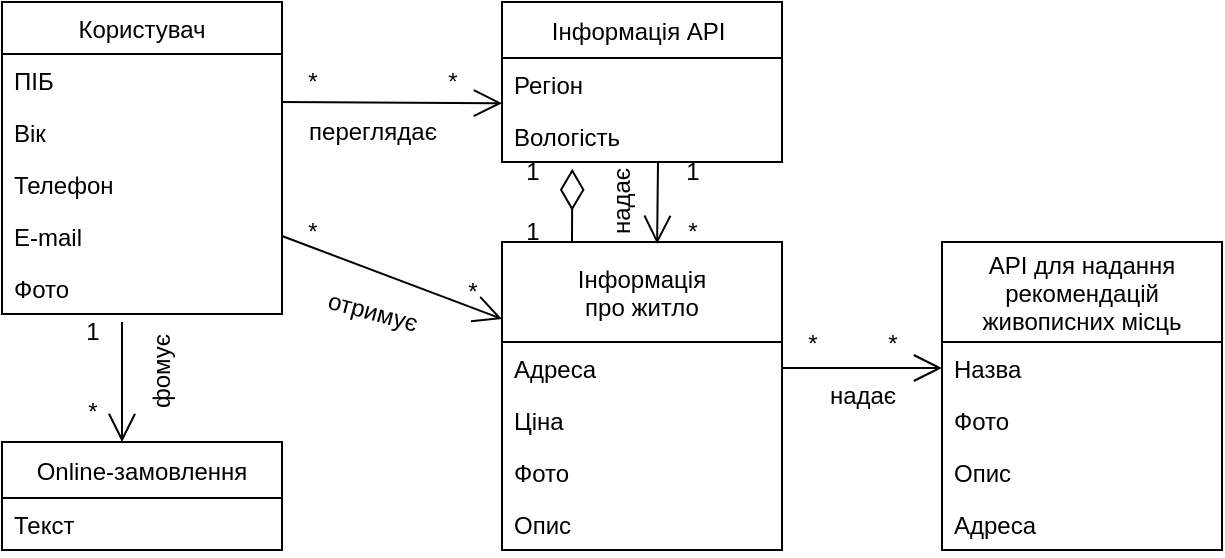 <mxfile version="20.3.6" type="github">
  <diagram id="mCyr1kptdM3YggUfpTlr" name="Page-1">
    <mxGraphModel dx="1038" dy="1647" grid="1" gridSize="10" guides="1" tooltips="1" connect="1" arrows="1" fold="1" page="1" pageScale="1" pageWidth="850" pageHeight="1100" math="0" shadow="0">
      <root>
        <mxCell id="0" />
        <mxCell id="1" parent="0" />
        <mxCell id="RMtQjLJvcsIaxz_irh20-22" value="" style="endArrow=none;html=1;endSize=12;startArrow=diamondThin;startSize=18;startFill=0;entryX=0.25;entryY=0;entryDx=0;entryDy=0;exitX=0.251;exitY=1.131;exitDx=0;exitDy=0;exitPerimeter=0;" parent="1" target="jVCcC9wVuBLIgn5sHMaD-44" edge="1" source="jVCcC9wVuBLIgn5sHMaD-41">
          <mxGeometry relative="1" as="geometry">
            <mxPoint x="285" y="-570" as="sourcePoint" />
            <mxPoint x="710" y="-560" as="targetPoint" />
            <Array as="points" />
          </mxGeometry>
        </mxCell>
        <mxCell id="jVCcC9wVuBLIgn5sHMaD-22" value="Користувач" style="swimlane;fontStyle=0;childLayout=stackLayout;horizontal=1;startSize=26;fillColor=none;horizontalStack=0;resizeParent=1;resizeParentMax=0;resizeLast=0;collapsible=1;marginBottom=0;" parent="1" vertex="1">
          <mxGeometry x="60.0" y="-650" width="140" height="156" as="geometry">
            <mxRectangle x="280" y="-970" width="60" height="30" as="alternateBounds" />
          </mxGeometry>
        </mxCell>
        <mxCell id="jVCcC9wVuBLIgn5sHMaD-23" value="ПІБ" style="text;strokeColor=none;fillColor=none;align=left;verticalAlign=top;spacingLeft=4;spacingRight=4;overflow=hidden;rotatable=0;points=[[0,0.5],[1,0.5]];portConstraint=eastwest;" parent="jVCcC9wVuBLIgn5sHMaD-22" vertex="1">
          <mxGeometry y="26" width="140" height="26" as="geometry" />
        </mxCell>
        <mxCell id="jVCcC9wVuBLIgn5sHMaD-24" value="Вік" style="text;strokeColor=none;fillColor=none;align=left;verticalAlign=top;spacingLeft=4;spacingRight=4;overflow=hidden;rotatable=0;points=[[0,0.5],[1,0.5]];portConstraint=eastwest;" parent="jVCcC9wVuBLIgn5sHMaD-22" vertex="1">
          <mxGeometry y="52" width="140" height="26" as="geometry" />
        </mxCell>
        <mxCell id="jVCcC9wVuBLIgn5sHMaD-25" value="Телефон" style="text;strokeColor=none;fillColor=none;align=left;verticalAlign=top;spacingLeft=4;spacingRight=4;overflow=hidden;rotatable=0;points=[[0,0.5],[1,0.5]];portConstraint=eastwest;" parent="jVCcC9wVuBLIgn5sHMaD-22" vertex="1">
          <mxGeometry y="78" width="140" height="26" as="geometry" />
        </mxCell>
        <mxCell id="jVCcC9wVuBLIgn5sHMaD-31" value="E-mail" style="text;strokeColor=none;fillColor=none;align=left;verticalAlign=top;spacingLeft=4;spacingRight=4;overflow=hidden;rotatable=0;points=[[0,0.5],[1,0.5]];portConstraint=eastwest;" parent="jVCcC9wVuBLIgn5sHMaD-22" vertex="1">
          <mxGeometry y="104" width="140" height="26" as="geometry" />
        </mxCell>
        <mxCell id="jVCcC9wVuBLIgn5sHMaD-32" value="Фото" style="text;strokeColor=none;fillColor=none;align=left;verticalAlign=top;spacingLeft=4;spacingRight=4;overflow=hidden;rotatable=0;points=[[0,0.5],[1,0.5]];portConstraint=eastwest;" parent="jVCcC9wVuBLIgn5sHMaD-22" vertex="1">
          <mxGeometry y="130" width="140" height="26" as="geometry" />
        </mxCell>
        <mxCell id="jVCcC9wVuBLIgn5sHMaD-33" value="API для надання &#xa;рекомендацій &#xa;живописних місць" style="swimlane;fontStyle=0;childLayout=stackLayout;horizontal=1;startSize=50;fillColor=none;horizontalStack=0;resizeParent=1;resizeParentMax=0;resizeLast=0;collapsible=1;marginBottom=0;" parent="1" vertex="1">
          <mxGeometry x="530" y="-530" width="140" height="154" as="geometry">
            <mxRectangle x="280" y="-970" width="60" height="30" as="alternateBounds" />
          </mxGeometry>
        </mxCell>
        <mxCell id="jVCcC9wVuBLIgn5sHMaD-34" value="Назва" style="text;strokeColor=none;fillColor=none;align=left;verticalAlign=top;spacingLeft=4;spacingRight=4;overflow=hidden;rotatable=0;points=[[0,0.5],[1,0.5]];portConstraint=eastwest;" parent="jVCcC9wVuBLIgn5sHMaD-33" vertex="1">
          <mxGeometry y="50" width="140" height="26" as="geometry" />
        </mxCell>
        <mxCell id="jVCcC9wVuBLIgn5sHMaD-35" value="Фото" style="text;strokeColor=none;fillColor=none;align=left;verticalAlign=top;spacingLeft=4;spacingRight=4;overflow=hidden;rotatable=0;points=[[0,0.5],[1,0.5]];portConstraint=eastwest;" parent="jVCcC9wVuBLIgn5sHMaD-33" vertex="1">
          <mxGeometry y="76" width="140" height="26" as="geometry" />
        </mxCell>
        <mxCell id="jVCcC9wVuBLIgn5sHMaD-36" value="Опис" style="text;strokeColor=none;fillColor=none;align=left;verticalAlign=top;spacingLeft=4;spacingRight=4;overflow=hidden;rotatable=0;points=[[0,0.5],[1,0.5]];portConstraint=eastwest;" parent="jVCcC9wVuBLIgn5sHMaD-33" vertex="1">
          <mxGeometry y="102" width="140" height="26" as="geometry" />
        </mxCell>
        <mxCell id="jVCcC9wVuBLIgn5sHMaD-37" value="Адреса" style="text;strokeColor=none;fillColor=none;align=left;verticalAlign=top;spacingLeft=4;spacingRight=4;overflow=hidden;rotatable=0;points=[[0,0.5],[1,0.5]];portConstraint=eastwest;" parent="jVCcC9wVuBLIgn5sHMaD-33" vertex="1">
          <mxGeometry y="128" width="140" height="26" as="geometry" />
        </mxCell>
        <mxCell id="jVCcC9wVuBLIgn5sHMaD-39" value="Інформація API " style="swimlane;fontStyle=0;childLayout=stackLayout;horizontal=1;startSize=28;fillColor=none;horizontalStack=0;resizeParent=1;resizeParentMax=0;resizeLast=0;collapsible=1;marginBottom=0;" parent="1" vertex="1">
          <mxGeometry x="310" y="-650" width="140" height="80" as="geometry">
            <mxRectangle x="280" y="-970" width="60" height="30" as="alternateBounds" />
          </mxGeometry>
        </mxCell>
        <mxCell id="jVCcC9wVuBLIgn5sHMaD-40" value="Регіон" style="text;strokeColor=none;fillColor=none;align=left;verticalAlign=top;spacingLeft=4;spacingRight=4;overflow=hidden;rotatable=0;points=[[0,0.5],[1,0.5]];portConstraint=eastwest;" parent="jVCcC9wVuBLIgn5sHMaD-39" vertex="1">
          <mxGeometry y="28" width="140" height="26" as="geometry" />
        </mxCell>
        <mxCell id="jVCcC9wVuBLIgn5sHMaD-41" value="Вологість" style="text;strokeColor=none;fillColor=none;align=left;verticalAlign=top;spacingLeft=4;spacingRight=4;overflow=hidden;rotatable=0;points=[[0,0.5],[1,0.5]];portConstraint=eastwest;" parent="jVCcC9wVuBLIgn5sHMaD-39" vertex="1">
          <mxGeometry y="54" width="140" height="26" as="geometry" />
        </mxCell>
        <mxCell id="jVCcC9wVuBLIgn5sHMaD-44" value="Інформація &#xa;про житло" style="swimlane;fontStyle=0;childLayout=stackLayout;horizontal=1;startSize=50;fillColor=none;horizontalStack=0;resizeParent=1;resizeParentMax=0;resizeLast=0;collapsible=1;marginBottom=0;" parent="1" vertex="1">
          <mxGeometry x="310" y="-530" width="140" height="154" as="geometry">
            <mxRectangle x="280" y="-970" width="60" height="30" as="alternateBounds" />
          </mxGeometry>
        </mxCell>
        <mxCell id="jVCcC9wVuBLIgn5sHMaD-45" value="Адреса" style="text;strokeColor=none;fillColor=none;align=left;verticalAlign=top;spacingLeft=4;spacingRight=4;overflow=hidden;rotatable=0;points=[[0,0.5],[1,0.5]];portConstraint=eastwest;" parent="jVCcC9wVuBLIgn5sHMaD-44" vertex="1">
          <mxGeometry y="50" width="140" height="26" as="geometry" />
        </mxCell>
        <mxCell id="jVCcC9wVuBLIgn5sHMaD-46" value="Ціна" style="text;strokeColor=none;fillColor=none;align=left;verticalAlign=top;spacingLeft=4;spacingRight=4;overflow=hidden;rotatable=0;points=[[0,0.5],[1,0.5]];portConstraint=eastwest;" parent="jVCcC9wVuBLIgn5sHMaD-44" vertex="1">
          <mxGeometry y="76" width="140" height="26" as="geometry" />
        </mxCell>
        <mxCell id="jVCcC9wVuBLIgn5sHMaD-47" value="Фото" style="text;strokeColor=none;fillColor=none;align=left;verticalAlign=top;spacingLeft=4;spacingRight=4;overflow=hidden;rotatable=0;points=[[0,0.5],[1,0.5]];portConstraint=eastwest;" parent="jVCcC9wVuBLIgn5sHMaD-44" vertex="1">
          <mxGeometry y="102" width="140" height="26" as="geometry" />
        </mxCell>
        <mxCell id="jVCcC9wVuBLIgn5sHMaD-48" value="Опис" style="text;strokeColor=none;fillColor=none;align=left;verticalAlign=top;spacingLeft=4;spacingRight=4;overflow=hidden;rotatable=0;points=[[0,0.5],[1,0.5]];portConstraint=eastwest;" parent="jVCcC9wVuBLIgn5sHMaD-44" vertex="1">
          <mxGeometry y="128" width="140" height="26" as="geometry" />
        </mxCell>
        <mxCell id="jVCcC9wVuBLIgn5sHMaD-49" value="Online-замовлення" style="swimlane;fontStyle=0;childLayout=stackLayout;horizontal=1;startSize=28;fillColor=none;horizontalStack=0;resizeParent=1;resizeParentMax=0;resizeLast=0;collapsible=1;marginBottom=0;" parent="1" vertex="1">
          <mxGeometry x="60" y="-430" width="140" height="54" as="geometry">
            <mxRectangle x="280" y="-970" width="60" height="30" as="alternateBounds" />
          </mxGeometry>
        </mxCell>
        <mxCell id="jVCcC9wVuBLIgn5sHMaD-50" value="Текст" style="text;strokeColor=none;fillColor=none;align=left;verticalAlign=top;spacingLeft=4;spacingRight=4;overflow=hidden;rotatable=0;points=[[0,0.5],[1,0.5]];portConstraint=eastwest;" parent="jVCcC9wVuBLIgn5sHMaD-49" vertex="1">
          <mxGeometry y="28" width="140" height="26" as="geometry" />
        </mxCell>
        <mxCell id="jVCcC9wVuBLIgn5sHMaD-53" value="1" style="text;html=1;align=center;verticalAlign=middle;resizable=0;points=[];autosize=1;strokeColor=none;fillColor=none;" parent="1" vertex="1">
          <mxGeometry x="310" y="-550" width="30" height="30" as="geometry" />
        </mxCell>
        <mxCell id="jVCcC9wVuBLIgn5sHMaD-54" value="1" style="text;html=1;align=center;verticalAlign=middle;resizable=0;points=[];autosize=1;strokeColor=none;fillColor=none;" parent="1" vertex="1">
          <mxGeometry x="310" y="-580" width="30" height="30" as="geometry" />
        </mxCell>
        <mxCell id="jVCcC9wVuBLIgn5sHMaD-55" value="" style="endArrow=none;html=1;startSize=12;startArrow=open;startFill=0;exitX=0.554;exitY=0.006;exitDx=0;exitDy=0;exitPerimeter=0;" parent="1" source="jVCcC9wVuBLIgn5sHMaD-44" edge="1">
          <mxGeometry relative="1" as="geometry">
            <mxPoint x="390" y="-423" as="sourcePoint" />
            <mxPoint x="388" y="-570" as="targetPoint" />
            <Array as="points" />
          </mxGeometry>
        </mxCell>
        <mxCell id="jVCcC9wVuBLIgn5sHMaD-59" value="*" style="text;html=1;align=center;verticalAlign=middle;resizable=0;points=[];autosize=1;strokeColor=none;fillColor=none;" parent="1" vertex="1">
          <mxGeometry x="390" y="-550" width="30" height="30" as="geometry" />
        </mxCell>
        <mxCell id="jVCcC9wVuBLIgn5sHMaD-60" value="1" style="text;html=1;align=center;verticalAlign=middle;resizable=0;points=[];autosize=1;strokeColor=none;fillColor=none;" parent="1" vertex="1">
          <mxGeometry x="390" y="-580" width="30" height="30" as="geometry" />
        </mxCell>
        <mxCell id="jVCcC9wVuBLIgn5sHMaD-62" value="" style="endArrow=none;html=1;startSize=12;startArrow=open;startFill=0;entryX=1;entryY=0.5;entryDx=0;entryDy=0;exitX=0;exitY=0.5;exitDx=0;exitDy=0;" parent="1" source="jVCcC9wVuBLIgn5sHMaD-34" target="jVCcC9wVuBLIgn5sHMaD-45" edge="1">
          <mxGeometry relative="1" as="geometry">
            <mxPoint x="490" y="-610" as="sourcePoint" />
            <mxPoint x="500" y="-560" as="targetPoint" />
            <Array as="points" />
          </mxGeometry>
        </mxCell>
        <mxCell id="jVCcC9wVuBLIgn5sHMaD-63" value="*" style="text;html=1;align=center;verticalAlign=middle;resizable=0;points=[];autosize=1;strokeColor=none;fillColor=none;" parent="1" vertex="1">
          <mxGeometry x="450" y="-494" width="30" height="30" as="geometry" />
        </mxCell>
        <mxCell id="jVCcC9wVuBLIgn5sHMaD-64" value="*" style="text;html=1;align=center;verticalAlign=middle;resizable=0;points=[];autosize=1;strokeColor=none;fillColor=none;" parent="1" vertex="1">
          <mxGeometry x="490" y="-494" width="30" height="30" as="geometry" />
        </mxCell>
        <mxCell id="jVCcC9wVuBLIgn5sHMaD-65" value="" style="endArrow=none;html=1;startSize=12;startArrow=open;startFill=0;exitX=0;exitY=-0.131;exitDx=0;exitDy=0;exitPerimeter=0;" parent="1" source="jVCcC9wVuBLIgn5sHMaD-41" edge="1">
          <mxGeometry relative="1" as="geometry">
            <mxPoint x="450" y="-457" as="sourcePoint" />
            <mxPoint x="200" y="-600" as="targetPoint" />
            <Array as="points" />
          </mxGeometry>
        </mxCell>
        <mxCell id="jVCcC9wVuBLIgn5sHMaD-66" value="*" style="text;html=1;align=center;verticalAlign=middle;resizable=0;points=[];autosize=1;strokeColor=none;fillColor=none;" parent="1" vertex="1">
          <mxGeometry x="200" y="-625" width="30" height="30" as="geometry" />
        </mxCell>
        <mxCell id="jVCcC9wVuBLIgn5sHMaD-67" value="*" style="text;html=1;align=center;verticalAlign=middle;resizable=0;points=[];autosize=1;strokeColor=none;fillColor=none;" parent="1" vertex="1">
          <mxGeometry x="270" y="-625" width="30" height="30" as="geometry" />
        </mxCell>
        <mxCell id="jVCcC9wVuBLIgn5sHMaD-68" value="" style="endArrow=none;html=1;startSize=12;startArrow=open;startFill=0;" parent="1" edge="1">
          <mxGeometry relative="1" as="geometry">
            <mxPoint x="120" y="-430" as="sourcePoint" />
            <mxPoint x="120" y="-490" as="targetPoint" />
            <Array as="points" />
          </mxGeometry>
        </mxCell>
        <mxCell id="jVCcC9wVuBLIgn5sHMaD-69" value="1" style="text;html=1;align=center;verticalAlign=middle;resizable=0;points=[];autosize=1;strokeColor=none;fillColor=none;" parent="1" vertex="1">
          <mxGeometry x="90" y="-500" width="30" height="30" as="geometry" />
        </mxCell>
        <mxCell id="jVCcC9wVuBLIgn5sHMaD-70" value="*" style="text;html=1;align=center;verticalAlign=middle;resizable=0;points=[];autosize=1;strokeColor=none;fillColor=none;" parent="1" vertex="1">
          <mxGeometry x="90" y="-460" width="30" height="30" as="geometry" />
        </mxCell>
        <mxCell id="jVCcC9wVuBLIgn5sHMaD-71" value="" style="endArrow=none;html=1;startSize=12;startArrow=open;startFill=0;entryX=1;entryY=0.5;entryDx=0;entryDy=0;exitX=0;exitY=0.25;exitDx=0;exitDy=0;" parent="1" source="jVCcC9wVuBLIgn5sHMaD-44" target="jVCcC9wVuBLIgn5sHMaD-31" edge="1">
          <mxGeometry relative="1" as="geometry">
            <mxPoint x="450" y="-457" as="sourcePoint" />
            <mxPoint x="400" y="-457" as="targetPoint" />
            <Array as="points" />
          </mxGeometry>
        </mxCell>
        <mxCell id="jVCcC9wVuBLIgn5sHMaD-72" value="*" style="text;html=1;align=center;verticalAlign=middle;resizable=0;points=[];autosize=1;strokeColor=none;fillColor=none;" parent="1" vertex="1">
          <mxGeometry x="200" y="-550" width="30" height="30" as="geometry" />
        </mxCell>
        <mxCell id="jVCcC9wVuBLIgn5sHMaD-73" value="*" style="text;html=1;align=center;verticalAlign=middle;resizable=0;points=[];autosize=1;strokeColor=none;fillColor=none;" parent="1" vertex="1">
          <mxGeometry x="280" y="-520" width="30" height="30" as="geometry" />
        </mxCell>
        <mxCell id="7u4pN3WIWoAdJAjM00vs-1" value="фомує" style="text;html=1;align=center;verticalAlign=middle;resizable=0;points=[];autosize=1;strokeColor=none;fillColor=none;rotation=-90;" vertex="1" parent="1">
          <mxGeometry x="110" y="-480" width="60" height="30" as="geometry" />
        </mxCell>
        <mxCell id="7u4pN3WIWoAdJAjM00vs-2" value="переглядає" style="text;html=1;align=center;verticalAlign=middle;resizable=0;points=[];autosize=1;strokeColor=none;fillColor=none;" vertex="1" parent="1">
          <mxGeometry x="200" y="-600" width="90" height="30" as="geometry" />
        </mxCell>
        <mxCell id="7u4pN3WIWoAdJAjM00vs-4" value="надає" style="text;html=1;align=center;verticalAlign=middle;resizable=0;points=[];autosize=1;strokeColor=none;fillColor=none;" vertex="1" parent="1">
          <mxGeometry x="460" y="-468" width="60" height="30" as="geometry" />
        </mxCell>
        <mxCell id="7u4pN3WIWoAdJAjM00vs-5" value="надає" style="text;html=1;align=center;verticalAlign=middle;resizable=0;points=[];autosize=1;strokeColor=none;fillColor=none;rotation=-90;" vertex="1" parent="1">
          <mxGeometry x="340" y="-565" width="60" height="30" as="geometry" />
        </mxCell>
        <mxCell id="7u4pN3WIWoAdJAjM00vs-7" value="отримує" style="text;html=1;align=center;verticalAlign=middle;resizable=0;points=[];autosize=1;strokeColor=none;fillColor=none;rotation=15;" vertex="1" parent="1">
          <mxGeometry x="210" y="-510" width="70" height="30" as="geometry" />
        </mxCell>
      </root>
    </mxGraphModel>
  </diagram>
</mxfile>
